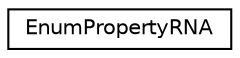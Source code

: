 digraph G
{
  edge [fontname="Helvetica",fontsize="10",labelfontname="Helvetica",labelfontsize="10"];
  node [fontname="Helvetica",fontsize="10",shape=record];
  rankdir=LR;
  Node1 [label="EnumPropertyRNA",height=0.2,width=0.4,color="black", fillcolor="white", style="filled",URL="$d1/d87/structEnumPropertyRNA.html"];
}
